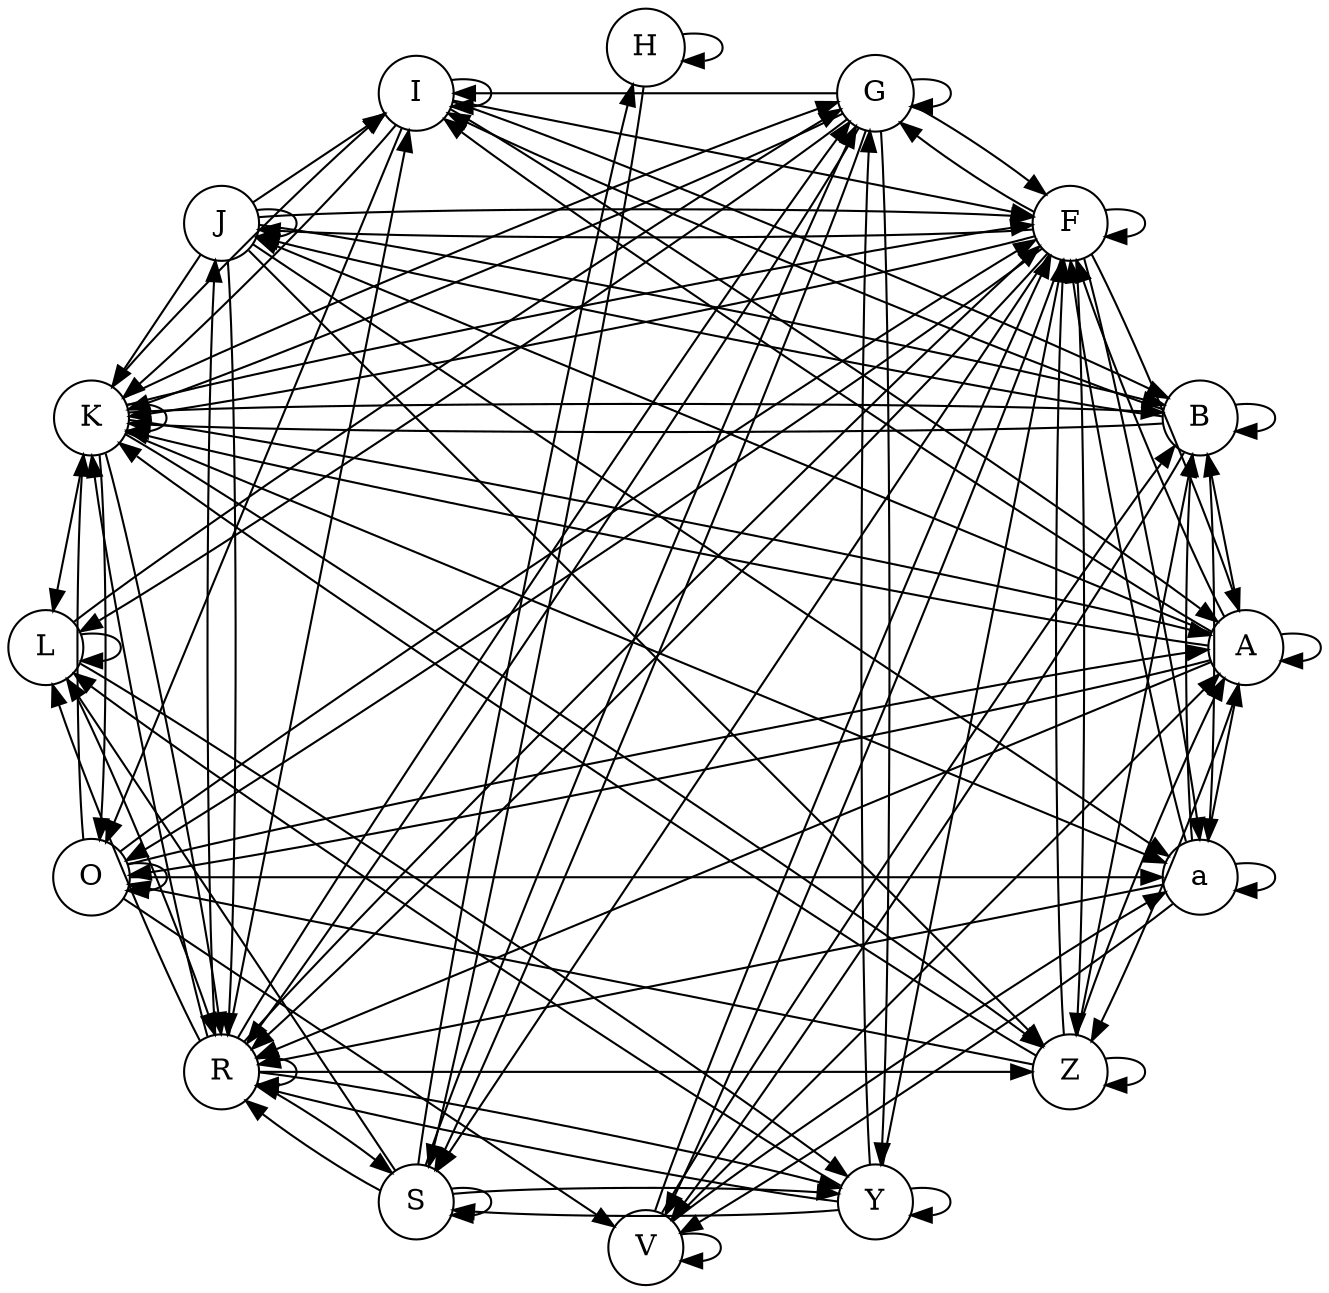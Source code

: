 #File name: NW_14Oct.xlsx
digraph fig1 {
	layout=neato
A[ pos="4.0,0.0!", shape = circle];
B[ pos="3.695518130045147,1.5307337294603591!", shape = circle];
F[ pos="2.8284271247461903,2.8284271247461903!", shape = circle];
G[ pos="1.5307337294603593,3.695518130045147!", shape = circle];
H[ pos="2.4492935982947064e-16,4.0!", shape = circle];
I[ pos="-1.530733729460359,3.695518130045147!", shape = circle];
J[ pos="-2.82842712474619,2.8284271247461903!", shape = circle];
K[ pos="-3.695518130045147,1.5307337294603596!", shape = circle];
L[ pos="-4.0,4.898587196589413e-16!", shape = circle];
O[ pos="-3.6955181300451474,-1.5307337294603587!", shape = circle];
R[ pos="-2.8284271247461907,-2.82842712474619!", shape = circle];
S[ pos="-1.5307337294603613,-3.695518130045146!", shape = circle];
V[ pos="-7.347880794884119e-16,-4.0!", shape = circle];
Y[ pos="1.53073372946036,-3.6955181300451465!", shape = circle];
Z[ pos="2.8284271247461894,-2.8284271247461907!", shape = circle];
a[ pos="3.695518130045146,-1.5307337294603616!", shape = circle];
	S -> S ;
	H -> H ;
	H -> S ;
	S -> H ;
	V -> V ;
	O -> O ;
	F -> O ;
	A -> A ;
	A -> O ;
	A -> F ;
	F -> F ;
	F -> A ;
	O -> A ;
	F -> V ;
	A -> Z ;
	F -> Z ;
	Z -> O ;
	O -> V ;
	V -> F ;
	Z -> A ;
	Z -> Z ;
	Z -> F ;
	K -> Z ;
	A -> K ;
	K -> O ;
	K -> K ;
	K -> A ;
	Z -> K ;
	Z -> B ;
	B -> J ;
	J -> Z ;
	A -> B ;
	J -> B ;
	B -> K ;
	a -> F ;
	F -> J ;
	F -> a ;
	a -> a ;
	J -> K ;
	K -> a ;
	a -> A ;
	A -> J ;
	J -> J ;
	K -> F ;
	F -> K ;
	O -> K ;
	B -> B ;
	J -> F ;
	J -> I ;
	I -> O ;
	O -> a ;
	a -> B ;
	B -> I ;
	I -> B ;
	I -> I ;
	I -> A ;
	R -> R ;
	R -> Z ;
	A -> R ;
	R -> I ;
	I -> K ;
	K -> B ;
	A -> I ;
	V -> a ;
	a -> R ;
	O -> F ;
	B -> V ;
	a -> V ;
	V -> B ;
	B -> a ;
	V -> A ;
	K -> I ;
	G -> K ;
	K -> G ;
	G -> I ;
	I -> F ;
	K -> R ;
	F -> R ;
	R -> G ;
	G -> R ;
	R -> K ;
	R -> J ;
	J -> a ;
	J -> R ;
	L -> L ;
	L -> R ;
	K -> L ;
	L -> G ;
	G -> L ;
	G -> G ;
	R -> L ;
	S -> G ;
	G -> S ;
	S -> L ;
	G -> F ;
	G -> Y ;
	Y -> G ;
	L -> Y ;
	Y -> Y ;
	Y -> L ;
	S -> Y ;
	Y -> R ;
	R -> F ;
	R -> Y ;
	F -> G ;
	Y -> S ;
	S -> R ;
	Y -> F ;
	F -> S ;
	R -> S ;
}#File name: NW_14Oct.xlsx
